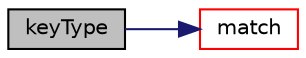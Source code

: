 digraph "keyType"
{
  bgcolor="transparent";
  edge [fontname="Helvetica",fontsize="10",labelfontname="Helvetica",labelfontsize="10"];
  node [fontname="Helvetica",fontsize="10",shape=record];
  rankdir="LR";
  Node1 [label="keyType",height=0.2,width=0.4,color="black", fillcolor="grey75", style="filled", fontcolor="black"];
  Node1 -> Node2 [color="midnightblue",fontsize="10",style="solid",fontname="Helvetica"];
  Node2 [label="match",height=0.2,width=0.4,color="red",URL="$a01253.html#a8e8c7d37853e590db3b2349f111bed77",tooltip="Smart match as regular expression or as a string. "];
}
